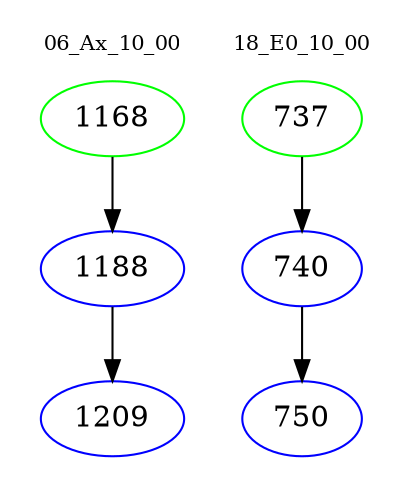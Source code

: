 digraph{
subgraph cluster_0 {
color = white
label = "06_Ax_10_00";
fontsize=10;
T0_1168 [label="1168", color="green"]
T0_1168 -> T0_1188 [color="black"]
T0_1188 [label="1188", color="blue"]
T0_1188 -> T0_1209 [color="black"]
T0_1209 [label="1209", color="blue"]
}
subgraph cluster_1 {
color = white
label = "18_E0_10_00";
fontsize=10;
T1_737 [label="737", color="green"]
T1_737 -> T1_740 [color="black"]
T1_740 [label="740", color="blue"]
T1_740 -> T1_750 [color="black"]
T1_750 [label="750", color="blue"]
}
}
